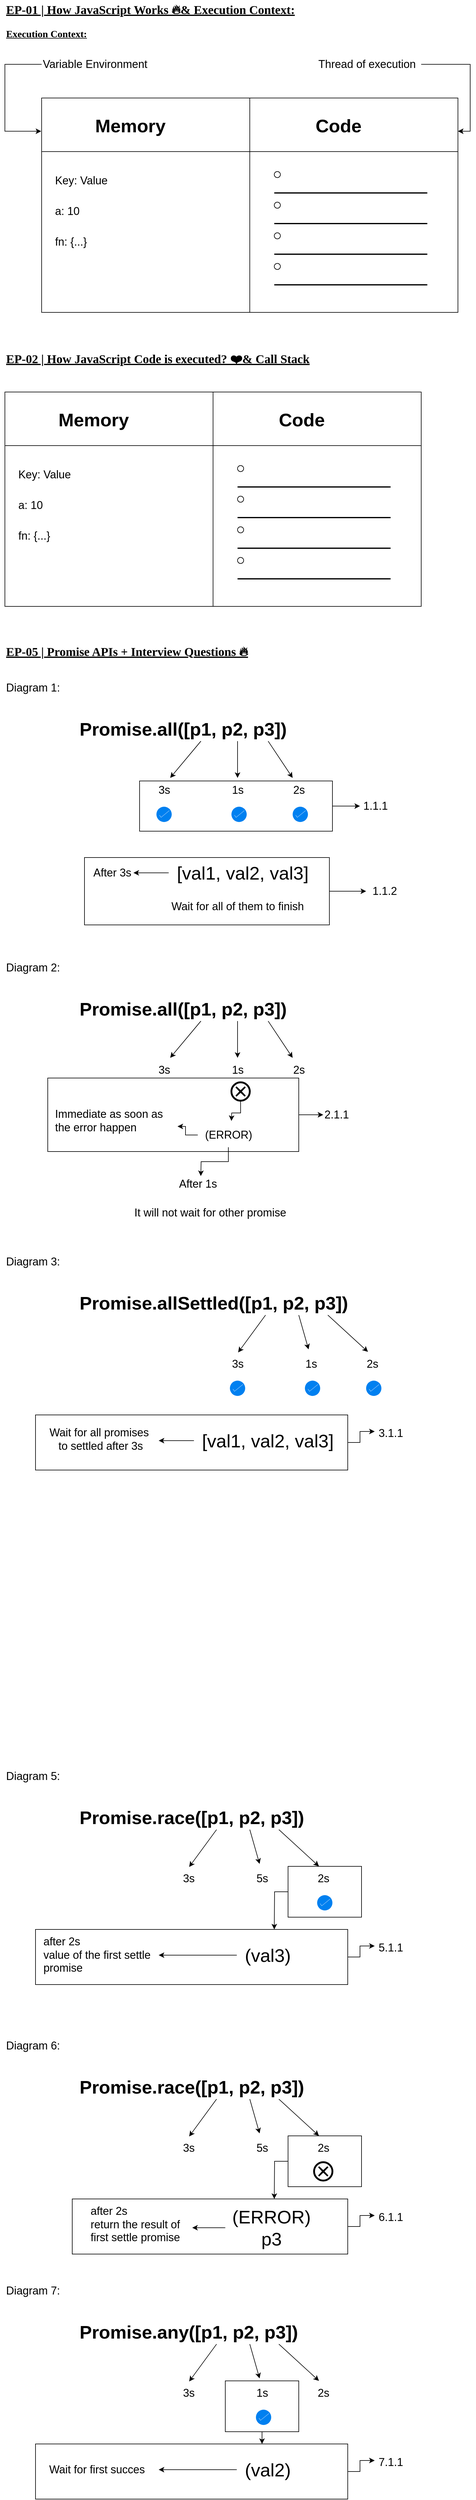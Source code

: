 <mxfile version="24.7.17">
  <diagram name="Page-1" id="IenoM4D7ilRDQg2AX0kS">
    <mxGraphModel dx="1311" dy="720" grid="1" gridSize="10" guides="1" tooltips="1" connect="1" arrows="1" fold="1" page="1" pageScale="1" pageWidth="850" pageHeight="1100" math="0" shadow="0">
      <root>
        <mxCell id="0" />
        <mxCell id="1" parent="0" />
        <mxCell id="xbgUnlMK1WNvJELJu_Kj-1" value="&lt;div style=&quot;&quot;&gt;&lt;font size=&quot;1&quot; face=&quot;poppins&quot; style=&quot;&quot;&gt;&lt;b style=&quot;&quot;&gt;&lt;u style=&quot;font-size: 20px;&quot;&gt;EP-01 | How JavaScript Works 🔥&amp;amp; Execution Context:&lt;/u&gt;&lt;/b&gt;&lt;/font&gt;&lt;/div&gt;" style="text;html=1;align=left;verticalAlign=middle;whiteSpace=wrap;rounded=0;strokeWidth=1;" parent="1" vertex="1">
          <mxGeometry x="40" y="40" width="550" height="30" as="geometry" />
        </mxCell>
        <mxCell id="xbgUnlMK1WNvJELJu_Kj-2" value="&lt;div style=&quot;font-size: 16px;&quot;&gt;&lt;font face=&quot;poppins&quot; style=&quot;font-size: 16px;&quot;&gt;&lt;b&gt;&lt;u&gt;Execution Context:&lt;/u&gt;&lt;/b&gt;&lt;/font&gt;&lt;/div&gt;" style="text;html=1;align=left;verticalAlign=middle;whiteSpace=wrap;rounded=0;strokeWidth=1;" parent="1" vertex="1">
          <mxGeometry x="40" y="80" width="440" height="30" as="geometry" />
        </mxCell>
        <mxCell id="oHFfaCjihx42DzxQGfnm-2" value="&lt;div style=&quot;&quot;&gt;&lt;font face=&quot;poppins&quot;&gt;&lt;span style=&quot;font-size: 20px;&quot;&gt;&lt;b&gt;&lt;u&gt;EP-02 | How JavaScript Code is executed? ❤️&amp;amp; Call Stack&lt;/u&gt;&lt;/b&gt;&lt;/span&gt;&lt;/font&gt;&lt;br&gt;&lt;/div&gt;" style="text;html=1;align=left;verticalAlign=middle;whiteSpace=wrap;rounded=0;strokeWidth=1;" parent="1" vertex="1">
          <mxGeometry x="40" y="610" width="740" height="30" as="geometry" />
        </mxCell>
        <mxCell id="oHFfaCjihx42DzxQGfnm-29" value="" style="group" parent="1" vertex="1" connectable="0">
          <mxGeometry x="40" y="130" width="760" height="420" as="geometry" />
        </mxCell>
        <mxCell id="xbgUnlMK1WNvJELJu_Kj-4" value="" style="rounded=0;whiteSpace=wrap;html=1;fillColor=none;" parent="oHFfaCjihx42DzxQGfnm-29" vertex="1">
          <mxGeometry x="60" y="70" width="680" height="350" as="geometry" />
        </mxCell>
        <mxCell id="xbgUnlMK1WNvJELJu_Kj-16" value="" style="endArrow=none;html=1;rounded=0;entryX=0.5;entryY=0;entryDx=0;entryDy=0;exitX=0.5;exitY=1;exitDx=0;exitDy=0;" parent="oHFfaCjihx42DzxQGfnm-29" source="xbgUnlMK1WNvJELJu_Kj-4" target="xbgUnlMK1WNvJELJu_Kj-4" edge="1">
          <mxGeometry width="50" height="50" relative="1" as="geometry">
            <mxPoint x="360" y="170" as="sourcePoint" />
            <mxPoint x="410" y="120" as="targetPoint" />
          </mxGeometry>
        </mxCell>
        <mxCell id="xbgUnlMK1WNvJELJu_Kj-17" value="" style="endArrow=none;html=1;rounded=0;entryX=0;entryY=0.25;entryDx=0;entryDy=0;exitX=1;exitY=0.25;exitDx=0;exitDy=0;" parent="oHFfaCjihx42DzxQGfnm-29" source="xbgUnlMK1WNvJELJu_Kj-4" target="xbgUnlMK1WNvJELJu_Kj-4" edge="1">
          <mxGeometry width="50" height="50" relative="1" as="geometry">
            <mxPoint x="450" y="410" as="sourcePoint" />
            <mxPoint x="450" y="60" as="targetPoint" />
          </mxGeometry>
        </mxCell>
        <mxCell id="xbgUnlMK1WNvJELJu_Kj-18" value="&lt;font style=&quot;font-size: 30px;&quot;&gt;&lt;b style=&quot;font-size: 30px;&quot;&gt;Memory&lt;/b&gt;&lt;/font&gt;" style="text;html=1;align=center;verticalAlign=middle;whiteSpace=wrap;rounded=0;fontSize=30;" parent="oHFfaCjihx42DzxQGfnm-29" vertex="1">
          <mxGeometry x="150" y="100" width="110" height="30" as="geometry" />
        </mxCell>
        <mxCell id="xbgUnlMK1WNvJELJu_Kj-19" value="&lt;font style=&quot;font-size: 30px;&quot;&gt;&lt;b style=&quot;font-size: 30px;&quot;&gt;Code&lt;/b&gt;&lt;/font&gt;" style="text;html=1;align=center;verticalAlign=middle;whiteSpace=wrap;rounded=0;fontSize=30;" parent="oHFfaCjihx42DzxQGfnm-29" vertex="1">
          <mxGeometry x="490" y="100" width="110" height="30" as="geometry" />
        </mxCell>
        <mxCell id="xbgUnlMK1WNvJELJu_Kj-21" value="&lt;font style=&quot;font-size: 18px;&quot;&gt;Key: Value&lt;/font&gt;" style="text;html=1;align=left;verticalAlign=middle;whiteSpace=wrap;rounded=0;fontSize=18;" parent="oHFfaCjihx42DzxQGfnm-29" vertex="1">
          <mxGeometry x="80" y="190" width="90" height="30" as="geometry" />
        </mxCell>
        <mxCell id="xbgUnlMK1WNvJELJu_Kj-22" value="&lt;font style=&quot;font-size: 18px;&quot;&gt;a: 10&lt;/font&gt;" style="text;html=1;align=left;verticalAlign=middle;whiteSpace=wrap;rounded=0;fontSize=18;" parent="oHFfaCjihx42DzxQGfnm-29" vertex="1">
          <mxGeometry x="80" y="240" width="90" height="30" as="geometry" />
        </mxCell>
        <mxCell id="xbgUnlMK1WNvJELJu_Kj-23" value="&lt;font style=&quot;font-size: 18px;&quot;&gt;fn: {...}&lt;/font&gt;" style="text;html=1;align=left;verticalAlign=middle;whiteSpace=wrap;rounded=0;fontSize=18;" parent="oHFfaCjihx42DzxQGfnm-29" vertex="1">
          <mxGeometry x="80" y="290" width="90" height="30" as="geometry" />
        </mxCell>
        <mxCell id="xbgUnlMK1WNvJELJu_Kj-94" value="" style="group" parent="oHFfaCjihx42DzxQGfnm-29" vertex="1" connectable="0">
          <mxGeometry x="440" y="190" width="250" height="40" as="geometry" />
        </mxCell>
        <mxCell id="xbgUnlMK1WNvJELJu_Kj-24" value="" style="ellipse;whiteSpace=wrap;html=1;aspect=fixed;fillColor=none;" parent="xbgUnlMK1WNvJELJu_Kj-94" vertex="1">
          <mxGeometry width="10" height="10" as="geometry" />
        </mxCell>
        <mxCell id="xbgUnlMK1WNvJELJu_Kj-93" value="" style="line;strokeWidth=2;html=1;" parent="xbgUnlMK1WNvJELJu_Kj-94" vertex="1">
          <mxGeometry y="30" width="250" height="10" as="geometry" />
        </mxCell>
        <mxCell id="xbgUnlMK1WNvJELJu_Kj-99" value="" style="group" parent="oHFfaCjihx42DzxQGfnm-29" vertex="1" connectable="0">
          <mxGeometry x="440" y="240" width="250" height="40" as="geometry" />
        </mxCell>
        <mxCell id="xbgUnlMK1WNvJELJu_Kj-100" value="" style="ellipse;whiteSpace=wrap;html=1;aspect=fixed;fillColor=none;" parent="xbgUnlMK1WNvJELJu_Kj-99" vertex="1">
          <mxGeometry width="10" height="10" as="geometry" />
        </mxCell>
        <mxCell id="xbgUnlMK1WNvJELJu_Kj-101" value="" style="line;strokeWidth=2;html=1;" parent="xbgUnlMK1WNvJELJu_Kj-99" vertex="1">
          <mxGeometry y="30" width="250" height="10" as="geometry" />
        </mxCell>
        <mxCell id="xbgUnlMK1WNvJELJu_Kj-102" value="" style="group" parent="oHFfaCjihx42DzxQGfnm-29" vertex="1" connectable="0">
          <mxGeometry x="440" y="290" width="250" height="40" as="geometry" />
        </mxCell>
        <mxCell id="xbgUnlMK1WNvJELJu_Kj-103" value="" style="ellipse;whiteSpace=wrap;html=1;aspect=fixed;fillColor=none;" parent="xbgUnlMK1WNvJELJu_Kj-102" vertex="1">
          <mxGeometry width="10" height="10" as="geometry" />
        </mxCell>
        <mxCell id="xbgUnlMK1WNvJELJu_Kj-104" value="" style="line;strokeWidth=2;html=1;" parent="xbgUnlMK1WNvJELJu_Kj-102" vertex="1">
          <mxGeometry y="30" width="250" height="10" as="geometry" />
        </mxCell>
        <mxCell id="xbgUnlMK1WNvJELJu_Kj-111" value="" style="group" parent="oHFfaCjihx42DzxQGfnm-29" vertex="1" connectable="0">
          <mxGeometry x="440" y="340" width="250" height="40" as="geometry" />
        </mxCell>
        <mxCell id="xbgUnlMK1WNvJELJu_Kj-112" value="" style="ellipse;whiteSpace=wrap;html=1;aspect=fixed;fillColor=none;" parent="xbgUnlMK1WNvJELJu_Kj-111" vertex="1">
          <mxGeometry width="10" height="10" as="geometry" />
        </mxCell>
        <mxCell id="xbgUnlMK1WNvJELJu_Kj-113" value="" style="line;strokeWidth=2;html=1;" parent="xbgUnlMK1WNvJELJu_Kj-111" vertex="1">
          <mxGeometry y="30" width="250" height="10" as="geometry" />
        </mxCell>
        <mxCell id="xbgUnlMK1WNvJELJu_Kj-114" value="Variable Environment" style="text;html=1;align=left;verticalAlign=middle;whiteSpace=wrap;rounded=0;fontSize=18;" parent="oHFfaCjihx42DzxQGfnm-29" vertex="1">
          <mxGeometry x="60" width="180" height="30" as="geometry" />
        </mxCell>
        <mxCell id="xbgUnlMK1WNvJELJu_Kj-126" value=" " style="edgeStyle=orthogonalEdgeStyle;rounded=0;orthogonalLoop=1;jettySize=auto;html=1;entryX=-0.001;entryY=0.155;entryDx=0;entryDy=0;entryPerimeter=0;exitX=0;exitY=0.5;exitDx=0;exitDy=0;" parent="oHFfaCjihx42DzxQGfnm-29" source="xbgUnlMK1WNvJELJu_Kj-114" target="xbgUnlMK1WNvJELJu_Kj-4" edge="1">
          <mxGeometry relative="1" as="geometry">
            <Array as="points">
              <mxPoint y="15" />
              <mxPoint y="124" />
            </Array>
          </mxGeometry>
        </mxCell>
        <mxCell id="xbgUnlMK1WNvJELJu_Kj-127" value="Thread of execution" style="text;html=1;align=left;verticalAlign=middle;whiteSpace=wrap;rounded=0;fontSize=18;" parent="oHFfaCjihx42DzxQGfnm-29" vertex="1">
          <mxGeometry x="510" width="170" height="30" as="geometry" />
        </mxCell>
        <mxCell id="xbgUnlMK1WNvJELJu_Kj-131" style="edgeStyle=orthogonalEdgeStyle;rounded=0;orthogonalLoop=1;jettySize=auto;html=1;entryX=1;entryY=0.155;entryDx=0;entryDy=0;entryPerimeter=0;" parent="oHFfaCjihx42DzxQGfnm-29" source="xbgUnlMK1WNvJELJu_Kj-127" target="xbgUnlMK1WNvJELJu_Kj-4" edge="1">
          <mxGeometry relative="1" as="geometry">
            <Array as="points">
              <mxPoint x="760" y="15" />
              <mxPoint x="760" y="124" />
            </Array>
          </mxGeometry>
        </mxCell>
        <mxCell id="BOO1bQwASn4AwliXYISy-4" value="" style="group" parent="1" vertex="1" connectable="0">
          <mxGeometry x="40" y="680" width="730" height="350" as="geometry" />
        </mxCell>
        <mxCell id="oHFfaCjihx42DzxQGfnm-33" value="" style="rounded=0;whiteSpace=wrap;html=1;fillColor=none;" parent="BOO1bQwASn4AwliXYISy-4" vertex="1">
          <mxGeometry width="680" height="350" as="geometry" />
        </mxCell>
        <mxCell id="oHFfaCjihx42DzxQGfnm-34" value="" style="endArrow=none;html=1;rounded=0;entryX=0.5;entryY=0;entryDx=0;entryDy=0;exitX=0.5;exitY=1;exitDx=0;exitDy=0;" parent="BOO1bQwASn4AwliXYISy-4" source="oHFfaCjihx42DzxQGfnm-33" target="oHFfaCjihx42DzxQGfnm-33" edge="1">
          <mxGeometry width="50" height="50" relative="1" as="geometry">
            <mxPoint x="300" y="100" as="sourcePoint" />
            <mxPoint x="350" y="50" as="targetPoint" />
          </mxGeometry>
        </mxCell>
        <mxCell id="oHFfaCjihx42DzxQGfnm-35" value="" style="endArrow=none;html=1;rounded=0;entryX=0;entryY=0.25;entryDx=0;entryDy=0;exitX=1;exitY=0.25;exitDx=0;exitDy=0;" parent="BOO1bQwASn4AwliXYISy-4" source="oHFfaCjihx42DzxQGfnm-33" target="oHFfaCjihx42DzxQGfnm-33" edge="1">
          <mxGeometry width="50" height="50" relative="1" as="geometry">
            <mxPoint x="390" y="340" as="sourcePoint" />
            <mxPoint x="390" y="-10" as="targetPoint" />
          </mxGeometry>
        </mxCell>
        <mxCell id="oHFfaCjihx42DzxQGfnm-36" value="&lt;font style=&quot;font-size: 30px;&quot;&gt;&lt;b style=&quot;font-size: 30px;&quot;&gt;Memory&lt;/b&gt;&lt;/font&gt;" style="text;html=1;align=center;verticalAlign=middle;whiteSpace=wrap;rounded=0;fontSize=30;" parent="BOO1bQwASn4AwliXYISy-4" vertex="1">
          <mxGeometry x="90" y="30" width="110" height="30" as="geometry" />
        </mxCell>
        <mxCell id="oHFfaCjihx42DzxQGfnm-37" value="&lt;font style=&quot;font-size: 30px;&quot;&gt;&lt;b style=&quot;font-size: 30px;&quot;&gt;Code&lt;/b&gt;&lt;/font&gt;" style="text;html=1;align=center;verticalAlign=middle;whiteSpace=wrap;rounded=0;fontSize=30;" parent="BOO1bQwASn4AwliXYISy-4" vertex="1">
          <mxGeometry x="430" y="30" width="110" height="30" as="geometry" />
        </mxCell>
        <mxCell id="oHFfaCjihx42DzxQGfnm-38" value="&lt;font style=&quot;font-size: 18px;&quot;&gt;Key: Value&lt;/font&gt;" style="text;html=1;align=left;verticalAlign=middle;whiteSpace=wrap;rounded=0;fontSize=18;" parent="BOO1bQwASn4AwliXYISy-4" vertex="1">
          <mxGeometry x="20" y="120" width="90" height="30" as="geometry" />
        </mxCell>
        <mxCell id="oHFfaCjihx42DzxQGfnm-39" value="&lt;font style=&quot;font-size: 18px;&quot;&gt;a: 10&lt;/font&gt;" style="text;html=1;align=left;verticalAlign=middle;whiteSpace=wrap;rounded=0;fontSize=18;" parent="BOO1bQwASn4AwliXYISy-4" vertex="1">
          <mxGeometry x="20" y="170" width="90" height="30" as="geometry" />
        </mxCell>
        <mxCell id="oHFfaCjihx42DzxQGfnm-40" value="&lt;font style=&quot;font-size: 18px;&quot;&gt;fn: {...}&lt;/font&gt;" style="text;html=1;align=left;verticalAlign=middle;whiteSpace=wrap;rounded=0;fontSize=18;" parent="BOO1bQwASn4AwliXYISy-4" vertex="1">
          <mxGeometry x="20" y="220" width="90" height="30" as="geometry" />
        </mxCell>
        <mxCell id="oHFfaCjihx42DzxQGfnm-41" value="" style="group" parent="BOO1bQwASn4AwliXYISy-4" vertex="1" connectable="0">
          <mxGeometry x="380" y="120" width="250" height="40" as="geometry" />
        </mxCell>
        <mxCell id="oHFfaCjihx42DzxQGfnm-42" value="" style="ellipse;whiteSpace=wrap;html=1;aspect=fixed;fillColor=none;" parent="oHFfaCjihx42DzxQGfnm-41" vertex="1">
          <mxGeometry width="10" height="10" as="geometry" />
        </mxCell>
        <mxCell id="oHFfaCjihx42DzxQGfnm-43" value="" style="line;strokeWidth=2;html=1;" parent="oHFfaCjihx42DzxQGfnm-41" vertex="1">
          <mxGeometry y="30" width="250" height="10" as="geometry" />
        </mxCell>
        <mxCell id="oHFfaCjihx42DzxQGfnm-44" value="" style="group" parent="BOO1bQwASn4AwliXYISy-4" vertex="1" connectable="0">
          <mxGeometry x="380" y="170" width="250" height="40" as="geometry" />
        </mxCell>
        <mxCell id="oHFfaCjihx42DzxQGfnm-45" value="" style="ellipse;whiteSpace=wrap;html=1;aspect=fixed;fillColor=none;" parent="oHFfaCjihx42DzxQGfnm-44" vertex="1">
          <mxGeometry width="10" height="10" as="geometry" />
        </mxCell>
        <mxCell id="oHFfaCjihx42DzxQGfnm-46" value="" style="line;strokeWidth=2;html=1;" parent="oHFfaCjihx42DzxQGfnm-44" vertex="1">
          <mxGeometry y="30" width="250" height="10" as="geometry" />
        </mxCell>
        <mxCell id="oHFfaCjihx42DzxQGfnm-47" value="" style="group" parent="BOO1bQwASn4AwliXYISy-4" vertex="1" connectable="0">
          <mxGeometry x="380" y="220" width="250" height="40" as="geometry" />
        </mxCell>
        <mxCell id="oHFfaCjihx42DzxQGfnm-48" value="" style="ellipse;whiteSpace=wrap;html=1;aspect=fixed;fillColor=none;" parent="oHFfaCjihx42DzxQGfnm-47" vertex="1">
          <mxGeometry width="10" height="10" as="geometry" />
        </mxCell>
        <mxCell id="oHFfaCjihx42DzxQGfnm-49" value="" style="line;strokeWidth=2;html=1;" parent="oHFfaCjihx42DzxQGfnm-47" vertex="1">
          <mxGeometry y="30" width="250" height="10" as="geometry" />
        </mxCell>
        <mxCell id="oHFfaCjihx42DzxQGfnm-50" value="" style="group" parent="BOO1bQwASn4AwliXYISy-4" vertex="1" connectable="0">
          <mxGeometry x="380" y="270" width="250" height="40" as="geometry" />
        </mxCell>
        <mxCell id="oHFfaCjihx42DzxQGfnm-51" value="" style="ellipse;whiteSpace=wrap;html=1;aspect=fixed;fillColor=none;" parent="oHFfaCjihx42DzxQGfnm-50" vertex="1">
          <mxGeometry width="10" height="10" as="geometry" />
        </mxCell>
        <mxCell id="oHFfaCjihx42DzxQGfnm-52" value="" style="line;strokeWidth=2;html=1;" parent="oHFfaCjihx42DzxQGfnm-50" vertex="1">
          <mxGeometry y="30" width="250" height="10" as="geometry" />
        </mxCell>
        <mxCell id="5knfukVePvU2dX9y0HkE-3" value="&lt;span style=&quot;color: rgba(0, 0, 0, 0); font-family: monospace; font-size: 0px; text-align: start;&quot;&gt;%3CmxGraphModel%3E%3Croot%3E%3CmxCell%20id%3D%220%22%2F%3E%3CmxCell%20id%3D%221%22%20parent%3D%220%22%2F%3E%3CmxCell%20id%3D%222%22%20value%3D%22%26lt%3Bdiv%20style%3D%26quot%3B%26quot%3B%26gt%3B%26lt%3Bfont%20face%3D%26quot%3Bpoppins%26quot%3B%26gt%3B%26lt%3Bspan%20style%3D%26quot%3Bfont-size%3A%2020px%3B%26quot%3B%26gt%3B%26lt%3Bb%26gt%3B%26lt%3Bu%26gt%3BEP-02%20%7C%20How%20JavaScript%20Code%20is%20executed%3F%20%E2%9D%A4%EF%B8%8F%26amp%3Bamp%3B%20Call%20Stack%26lt%3B%2Fu%26gt%3B%26lt%3B%2Fb%26gt%3B%26lt%3B%2Fspan%26gt%3B%26lt%3B%2Ffont%26gt%3B%26lt%3Bbr%26gt%3B%26lt%3B%2Fdiv%26gt%3B%22%20style%3D%22text%3Bhtml%3D1%3Balign%3Dleft%3BverticalAlign%3Dmiddle%3BwhiteSpace%3Dwrap%3Brounded%3D0%3BstrokeWidth%3D1%3B%22%20vertex%3D%221%22%20parent%3D%221%22%3E%3CmxGeometry%20x%3D%2240%22%20y%3D%22610%22%20width%3D%22740%22%20height%3D%2230%22%20as%3D%22geometry%22%2F%3E%3C%2FmxCell%3E%3C%2Froot%3E%3C%2FmxGraphModel%3E&lt;/span&gt;" style="text;html=1;align=center;verticalAlign=middle;resizable=0;points=[];autosize=1;strokeColor=none;fillColor=none;" parent="1" vertex="1">
          <mxGeometry x="70" y="1058" width="20" height="30" as="geometry" />
        </mxCell>
        <mxCell id="5knfukVePvU2dX9y0HkE-4" value="&lt;div style=&quot;&quot;&gt;&lt;font face=&quot;poppins&quot;&gt;&lt;span style=&quot;font-size: 20px;&quot;&gt;&lt;b&gt;&lt;u&gt;EP-05 | Promise APIs + Interview Questions 🔥&lt;/u&gt;&lt;/b&gt;&lt;/span&gt;&lt;/font&gt;&lt;br&gt;&lt;/div&gt;" style="text;html=1;align=left;verticalAlign=middle;whiteSpace=wrap;rounded=0;strokeWidth=1;" parent="1" vertex="1">
          <mxGeometry x="40" y="1088" width="740" height="30" as="geometry" />
        </mxCell>
        <mxCell id="5knfukVePvU2dX9y0HkE-45" value="" style="group" parent="1" vertex="1" connectable="0">
          <mxGeometry x="40" y="1143" width="670" height="407" as="geometry" />
        </mxCell>
        <mxCell id="5knfukVePvU2dX9y0HkE-29" value="&lt;span style=&quot;font-weight: normal; font-size: 18px;&quot;&gt;&lt;font style=&quot;font-size: 18px;&quot;&gt;Diagram 1:&lt;/font&gt;&lt;/span&gt;" style="text;html=1;align=left;verticalAlign=middle;resizable=0;points=[];autosize=1;strokeColor=none;fillColor=none;fontStyle=1;fontSize=18;" parent="5knfukVePvU2dX9y0HkE-45" vertex="1">
          <mxGeometry width="110" height="40" as="geometry" />
        </mxCell>
        <mxCell id="5knfukVePvU2dX9y0HkE-44" value="" style="group" parent="5knfukVePvU2dX9y0HkE-45" vertex="1" connectable="0">
          <mxGeometry x="120" y="47" width="550" height="360" as="geometry" />
        </mxCell>
        <mxCell id="5knfukVePvU2dX9y0HkE-28" value="" style="group" parent="5knfukVePvU2dX9y0HkE-44" vertex="1" connectable="0">
          <mxGeometry width="515" height="200" as="geometry" />
        </mxCell>
        <mxCell id="5knfukVePvU2dX9y0HkE-5" value="&lt;h2&gt;&lt;b&gt;&lt;font style=&quot;font-size: 30px;&quot;&gt;Promise.all([p1, p2, p3])&lt;/font&gt;&lt;/b&gt;&lt;/h2&gt;" style="text;html=1;align=left;verticalAlign=middle;resizable=0;points=[];autosize=1;strokeColor=none;fillColor=none;" parent="5knfukVePvU2dX9y0HkE-28" vertex="1">
          <mxGeometry width="360" height="80" as="geometry" />
        </mxCell>
        <mxCell id="5knfukVePvU2dX9y0HkE-32" value="" style="group" parent="5knfukVePvU2dX9y0HkE-28" vertex="1" connectable="0">
          <mxGeometry x="100" y="120" width="415" height="87" as="geometry" />
        </mxCell>
        <mxCell id="5knfukVePvU2dX9y0HkE-21" value="" style="rounded=0;whiteSpace=wrap;html=1;fillColor=none;" parent="5knfukVePvU2dX9y0HkE-32" vertex="1">
          <mxGeometry y="5" width="315" height="82" as="geometry" />
        </mxCell>
        <mxCell id="5knfukVePvU2dX9y0HkE-31" value="" style="group" parent="5knfukVePvU2dX9y0HkE-32" vertex="1" connectable="0">
          <mxGeometry x="20" width="395" height="72" as="geometry" />
        </mxCell>
        <mxCell id="5knfukVePvU2dX9y0HkE-25" style="edgeStyle=orthogonalEdgeStyle;rounded=0;orthogonalLoop=1;jettySize=auto;html=1;" parent="5knfukVePvU2dX9y0HkE-31" source="5knfukVePvU2dX9y0HkE-21" edge="1">
          <mxGeometry relative="1" as="geometry">
            <mxPoint x="340" y="46" as="targetPoint" />
          </mxGeometry>
        </mxCell>
        <mxCell id="5knfukVePvU2dX9y0HkE-14" value="&lt;font style=&quot;font-size: 18px;&quot;&gt;3s&lt;/font&gt;" style="text;html=1;align=center;verticalAlign=middle;resizable=0;points=[];autosize=1;strokeColor=none;fillColor=none;" parent="5knfukVePvU2dX9y0HkE-31" vertex="1">
          <mxGeometry width="40" height="40" as="geometry" />
        </mxCell>
        <mxCell id="5knfukVePvU2dX9y0HkE-15" value="&lt;font style=&quot;font-size: 18px;&quot;&gt;1s&lt;/font&gt;" style="text;html=1;align=center;verticalAlign=middle;resizable=0;points=[];autosize=1;strokeColor=none;fillColor=none;" parent="5knfukVePvU2dX9y0HkE-31" vertex="1">
          <mxGeometry x="120" width="40" height="40" as="geometry" />
        </mxCell>
        <mxCell id="5knfukVePvU2dX9y0HkE-16" value="&lt;font style=&quot;font-size: 18px;&quot;&gt;2s&lt;/font&gt;" style="text;html=1;align=center;verticalAlign=middle;resizable=0;points=[];autosize=1;strokeColor=none;fillColor=none;" parent="5knfukVePvU2dX9y0HkE-31" vertex="1">
          <mxGeometry x="220" width="40" height="40" as="geometry" />
        </mxCell>
        <mxCell id="5knfukVePvU2dX9y0HkE-17" value="" style="html=1;verticalLabelPosition=bottom;labelBackgroundColor=#ffffff;verticalAlign=top;shadow=0;dashed=0;strokeWidth=2;shape=mxgraph.ios7.misc.select;fillColor=#0080f0;strokeColor=#ffffff;sketch=0;aspect=fixed;" parent="5knfukVePvU2dX9y0HkE-31" vertex="1">
          <mxGeometry x="7.5" y="47" width="25" height="25" as="geometry" />
        </mxCell>
        <mxCell id="5knfukVePvU2dX9y0HkE-18" value="" style="html=1;verticalLabelPosition=bottom;labelBackgroundColor=#ffffff;verticalAlign=top;shadow=0;dashed=0;strokeWidth=2;shape=mxgraph.ios7.misc.select;fillColor=#0080f0;strokeColor=#ffffff;sketch=0;aspect=fixed;" parent="5knfukVePvU2dX9y0HkE-31" vertex="1">
          <mxGeometry x="130" y="47" width="25" height="25" as="geometry" />
        </mxCell>
        <mxCell id="5knfukVePvU2dX9y0HkE-19" value="" style="html=1;verticalLabelPosition=bottom;labelBackgroundColor=#ffffff;verticalAlign=top;shadow=0;dashed=0;strokeWidth=2;shape=mxgraph.ios7.misc.select;fillColor=#0080f0;strokeColor=#ffffff;sketch=0;aspect=fixed;" parent="5knfukVePvU2dX9y0HkE-31" vertex="1">
          <mxGeometry x="230" y="47" width="25" height="25" as="geometry" />
        </mxCell>
        <mxCell id="5knfukVePvU2dX9y0HkE-26" value="&lt;font style=&quot;font-size: 18px;&quot;&gt;1.1.1&lt;/font&gt;" style="text;html=1;align=center;verticalAlign=middle;resizable=0;points=[];autosize=1;strokeColor=none;fillColor=none;" parent="5knfukVePvU2dX9y0HkE-31" vertex="1">
          <mxGeometry x="335" y="26" width="60" height="40" as="geometry" />
        </mxCell>
        <mxCell id="5knfukVePvU2dX9y0HkE-33" value="" style="group" parent="5knfukVePvU2dX9y0HkE-28" vertex="1" connectable="0">
          <mxGeometry x="150" y="60" width="200" height="60" as="geometry" />
        </mxCell>
        <mxCell id="5knfukVePvU2dX9y0HkE-10" value="" style="endArrow=classic;html=1;rounded=0;exitX=0.556;exitY=0.75;exitDx=0;exitDy=0;exitPerimeter=0;" parent="5knfukVePvU2dX9y0HkE-33" source="5knfukVePvU2dX9y0HkE-5" edge="1">
          <mxGeometry width="50" height="50" relative="1" as="geometry">
            <mxPoint x="10" y="100" as="sourcePoint" />
            <mxPoint y="60" as="targetPoint" />
          </mxGeometry>
        </mxCell>
        <mxCell id="5knfukVePvU2dX9y0HkE-11" value="" style="endArrow=classic;html=1;rounded=0;exitX=0.556;exitY=0.75;exitDx=0;exitDy=0;exitPerimeter=0;" parent="5knfukVePvU2dX9y0HkE-33" edge="1">
          <mxGeometry width="50" height="50" relative="1" as="geometry">
            <mxPoint x="110" as="sourcePoint" />
            <mxPoint x="110" y="60" as="targetPoint" />
          </mxGeometry>
        </mxCell>
        <mxCell id="5knfukVePvU2dX9y0HkE-12" value="" style="endArrow=classic;html=1;rounded=0;exitX=0.556;exitY=0.75;exitDx=0;exitDy=0;exitPerimeter=0;" parent="5knfukVePvU2dX9y0HkE-33" edge="1">
          <mxGeometry width="50" height="50" relative="1" as="geometry">
            <mxPoint x="160" as="sourcePoint" />
            <mxPoint x="200" y="60" as="targetPoint" />
          </mxGeometry>
        </mxCell>
        <mxCell id="5knfukVePvU2dX9y0HkE-41" value="" style="group" parent="5knfukVePvU2dX9y0HkE-44" vertex="1" connectable="0">
          <mxGeometry x="10" y="250" width="540" height="110" as="geometry" />
        </mxCell>
        <mxCell id="5knfukVePvU2dX9y0HkE-39" style="edgeStyle=orthogonalEdgeStyle;rounded=0;orthogonalLoop=1;jettySize=auto;html=1;" parent="5knfukVePvU2dX9y0HkE-41" source="5knfukVePvU2dX9y0HkE-38" edge="1">
          <mxGeometry relative="1" as="geometry">
            <mxPoint x="460" y="55" as="targetPoint" />
          </mxGeometry>
        </mxCell>
        <mxCell id="5knfukVePvU2dX9y0HkE-38" value="" style="rounded=0;whiteSpace=wrap;html=1;fillColor=none;" parent="5knfukVePvU2dX9y0HkE-41" vertex="1">
          <mxGeometry width="400" height="110" as="geometry" />
        </mxCell>
        <mxCell id="5knfukVePvU2dX9y0HkE-36" style="edgeStyle=orthogonalEdgeStyle;rounded=0;orthogonalLoop=1;jettySize=auto;html=1;" parent="5knfukVePvU2dX9y0HkE-41" source="5knfukVePvU2dX9y0HkE-34" edge="1">
          <mxGeometry relative="1" as="geometry">
            <mxPoint x="80" y="25" as="targetPoint" />
          </mxGeometry>
        </mxCell>
        <mxCell id="5knfukVePvU2dX9y0HkE-34" value="&lt;font style=&quot;font-size: 30px;&quot;&gt;[val1, val2, val3]&lt;/font&gt;" style="text;html=1;align=center;verticalAlign=middle;resizable=0;points=[];autosize=1;strokeColor=none;fillColor=none;" parent="5knfukVePvU2dX9y0HkE-41" vertex="1">
          <mxGeometry x="137.5" width="240" height="50" as="geometry" />
        </mxCell>
        <mxCell id="5knfukVePvU2dX9y0HkE-35" value="&lt;font style=&quot;font-size: 18px;&quot;&gt;After 3s&lt;/font&gt;" style="text;html=1;align=center;verticalAlign=middle;resizable=0;points=[];autosize=1;strokeColor=none;fillColor=none;" parent="5knfukVePvU2dX9y0HkE-41" vertex="1">
          <mxGeometry y="5" width="90" height="40" as="geometry" />
        </mxCell>
        <mxCell id="5knfukVePvU2dX9y0HkE-37" value="&lt;font style=&quot;font-size: 18px;&quot;&gt;Wait for all of them to finish&lt;/font&gt;" style="text;html=1;align=left;verticalAlign=middle;resizable=0;points=[];autosize=1;strokeColor=none;fillColor=none;" parent="5knfukVePvU2dX9y0HkE-41" vertex="1">
          <mxGeometry x="140" y="60" width="240" height="40" as="geometry" />
        </mxCell>
        <mxCell id="5knfukVePvU2dX9y0HkE-40" value="&lt;font style=&quot;font-size: 18px;&quot;&gt;1.1.2&lt;/font&gt;" style="text;html=1;align=center;verticalAlign=middle;resizable=0;points=[];autosize=1;strokeColor=none;fillColor=none;" parent="5knfukVePvU2dX9y0HkE-41" vertex="1">
          <mxGeometry x="460" y="35" width="60" height="40" as="geometry" />
        </mxCell>
        <mxCell id="bLi64sWAF9dYAX9-Trwq-40" value="" style="group" vertex="1" connectable="0" parent="1">
          <mxGeometry x="40" y="2080" width="755" height="360" as="geometry" />
        </mxCell>
        <mxCell id="5knfukVePvU2dX9y0HkE-101" value="&lt;span style=&quot;font-weight: normal; font-size: 18px;&quot;&gt;&lt;font style=&quot;font-size: 18px;&quot;&gt;Diagram 3:&lt;/font&gt;&lt;/span&gt;" style="text;html=1;align=left;verticalAlign=middle;resizable=0;points=[];autosize=1;strokeColor=none;fillColor=none;fontStyle=1;fontSize=18;" parent="bLi64sWAF9dYAX9-Trwq-40" vertex="1">
          <mxGeometry width="110" height="40" as="geometry" />
        </mxCell>
        <mxCell id="5knfukVePvU2dX9y0HkE-104" value="&lt;h2&gt;&lt;b&gt;&lt;font style=&quot;font-size: 30px;&quot;&gt;Promise.allSettled([p1, p2, p3])&lt;/font&gt;&lt;/b&gt;&lt;/h2&gt;" style="text;html=1;align=left;verticalAlign=middle;resizable=0;points=[];autosize=1;strokeColor=none;fillColor=none;" parent="bLi64sWAF9dYAX9-Trwq-40" vertex="1">
          <mxGeometry x="120" y="47" width="460" height="80" as="geometry" />
        </mxCell>
        <mxCell id="5knfukVePvU2dX9y0HkE-117" value="" style="endArrow=classic;html=1;rounded=0;exitX=0.556;exitY=0.75;exitDx=0;exitDy=0;exitPerimeter=0;entryX=0.525;entryY=0.025;entryDx=0;entryDy=0;entryPerimeter=0;" parent="bLi64sWAF9dYAX9-Trwq-40" target="5knfukVePvU2dX9y0HkE-109" edge="1">
          <mxGeometry width="50" height="50" relative="1" as="geometry">
            <mxPoint x="425.76" y="107" as="sourcePoint" />
            <mxPoint x="320" y="167" as="targetPoint" />
          </mxGeometry>
        </mxCell>
        <mxCell id="5knfukVePvU2dX9y0HkE-118" value="" style="endArrow=classic;html=1;rounded=0;exitX=0.556;exitY=0.75;exitDx=0;exitDy=0;exitPerimeter=0;entryX=0.4;entryY=-0.1;entryDx=0;entryDy=0;entryPerimeter=0;" parent="bLi64sWAF9dYAX9-Trwq-40" target="5knfukVePvU2dX9y0HkE-110" edge="1">
          <mxGeometry width="50" height="50" relative="1" as="geometry">
            <mxPoint x="480" y="107" as="sourcePoint" />
            <mxPoint x="480" y="167" as="targetPoint" />
          </mxGeometry>
        </mxCell>
        <mxCell id="5knfukVePvU2dX9y0HkE-119" value="" style="endArrow=classic;html=1;rounded=0;exitX=0.556;exitY=0.75;exitDx=0;exitDy=0;exitPerimeter=0;entryX=0.325;entryY=0;entryDx=0;entryDy=0;entryPerimeter=0;" parent="bLi64sWAF9dYAX9-Trwq-40" target="5knfukVePvU2dX9y0HkE-111" edge="1">
          <mxGeometry width="50" height="50" relative="1" as="geometry">
            <mxPoint x="527.5" y="107" as="sourcePoint" />
            <mxPoint x="567.5" y="167" as="targetPoint" />
          </mxGeometry>
        </mxCell>
        <mxCell id="5knfukVePvU2dX9y0HkE-121" style="edgeStyle=orthogonalEdgeStyle;rounded=0;orthogonalLoop=1;jettySize=auto;html=1;entryX=0.067;entryY=0.425;entryDx=0;entryDy=0;entryPerimeter=0;" parent="bLi64sWAF9dYAX9-Trwq-40" source="5knfukVePvU2dX9y0HkE-122" target="5knfukVePvU2dX9y0HkE-127" edge="1">
          <mxGeometry relative="1" as="geometry">
            <mxPoint x="620" y="325" as="targetPoint" />
          </mxGeometry>
        </mxCell>
        <mxCell id="5knfukVePvU2dX9y0HkE-122" value="" style="rounded=0;whiteSpace=wrap;html=1;fillColor=none;" parent="bLi64sWAF9dYAX9-Trwq-40" vertex="1">
          <mxGeometry x="50" y="270" width="510" height="90" as="geometry" />
        </mxCell>
        <mxCell id="5knfukVePvU2dX9y0HkE-123" style="edgeStyle=orthogonalEdgeStyle;rounded=0;orthogonalLoop=1;jettySize=auto;html=1;" parent="bLi64sWAF9dYAX9-Trwq-40" source="5knfukVePvU2dX9y0HkE-124" edge="1">
          <mxGeometry relative="1" as="geometry">
            <mxPoint x="251.25" y="312" as="targetPoint" />
          </mxGeometry>
        </mxCell>
        <mxCell id="5knfukVePvU2dX9y0HkE-124" value="&lt;font style=&quot;font-size: 30px;&quot;&gt;[val1, val2, val3]&lt;/font&gt;" style="text;html=1;align=center;verticalAlign=middle;resizable=0;points=[];autosize=1;strokeColor=none;fillColor=none;" parent="bLi64sWAF9dYAX9-Trwq-40" vertex="1">
          <mxGeometry x="308.75" y="287" width="240" height="50" as="geometry" />
        </mxCell>
        <mxCell id="5knfukVePvU2dX9y0HkE-125" value="&lt;font style=&quot;font-size: 18px;&quot;&gt;Wait for all promises&amp;nbsp;&lt;/font&gt;&lt;div&gt;&lt;font style=&quot;font-size: 18px;&quot;&gt;to settled after 3s&lt;/font&gt;&lt;/div&gt;" style="text;html=1;align=center;verticalAlign=middle;resizable=0;points=[];autosize=1;strokeColor=none;fillColor=none;" parent="bLi64sWAF9dYAX9-Trwq-40" vertex="1">
          <mxGeometry x="61.25" y="280" width="190" height="60" as="geometry" />
        </mxCell>
        <mxCell id="5knfukVePvU2dX9y0HkE-127" value="&lt;font style=&quot;font-size: 18px;&quot;&gt;3.1.1&lt;/font&gt;" style="text;html=1;align=center;verticalAlign=middle;resizable=0;points=[];autosize=1;strokeColor=none;fillColor=none;" parent="bLi64sWAF9dYAX9-Trwq-40" vertex="1">
          <mxGeometry x="600" y="280" width="60" height="40" as="geometry" />
        </mxCell>
        <mxCell id="5knfukVePvU2dX9y0HkE-107" value="" style="group" parent="bLi64sWAF9dYAX9-Trwq-40" vertex="1" connectable="0">
          <mxGeometry x="360" y="167" width="395" height="72" as="geometry" />
        </mxCell>
        <mxCell id="5knfukVePvU2dX9y0HkE-109" value="&lt;font style=&quot;font-size: 18px;&quot;&gt;3s&lt;/font&gt;" style="text;html=1;align=center;verticalAlign=middle;resizable=0;points=[];autosize=1;strokeColor=none;fillColor=none;" parent="5knfukVePvU2dX9y0HkE-107" vertex="1">
          <mxGeometry width="40" height="40" as="geometry" />
        </mxCell>
        <mxCell id="5knfukVePvU2dX9y0HkE-110" value="&lt;font style=&quot;font-size: 18px;&quot;&gt;1s&lt;/font&gt;" style="text;html=1;align=center;verticalAlign=middle;resizable=0;points=[];autosize=1;strokeColor=none;fillColor=none;" parent="5knfukVePvU2dX9y0HkE-107" vertex="1">
          <mxGeometry x="120" width="40" height="40" as="geometry" />
        </mxCell>
        <mxCell id="5knfukVePvU2dX9y0HkE-111" value="&lt;font style=&quot;font-size: 18px;&quot;&gt;2s&lt;/font&gt;" style="text;html=1;align=center;verticalAlign=middle;resizable=0;points=[];autosize=1;strokeColor=none;fillColor=none;" parent="5knfukVePvU2dX9y0HkE-107" vertex="1">
          <mxGeometry x="220" width="40" height="40" as="geometry" />
        </mxCell>
        <mxCell id="5knfukVePvU2dX9y0HkE-112" value="" style="html=1;verticalLabelPosition=bottom;labelBackgroundColor=#ffffff;verticalAlign=top;shadow=0;dashed=0;strokeWidth=2;shape=mxgraph.ios7.misc.select;fillColor=#0080f0;strokeColor=#ffffff;sketch=0;aspect=fixed;" parent="5knfukVePvU2dX9y0HkE-107" vertex="1">
          <mxGeometry x="7.5" y="47" width="25" height="25" as="geometry" />
        </mxCell>
        <mxCell id="5knfukVePvU2dX9y0HkE-113" value="" style="html=1;verticalLabelPosition=bottom;labelBackgroundColor=#ffffff;verticalAlign=top;shadow=0;dashed=0;strokeWidth=2;shape=mxgraph.ios7.misc.select;fillColor=#0080f0;strokeColor=#ffffff;sketch=0;aspect=fixed;" parent="5knfukVePvU2dX9y0HkE-107" vertex="1">
          <mxGeometry x="130" y="47" width="25" height="25" as="geometry" />
        </mxCell>
        <mxCell id="5knfukVePvU2dX9y0HkE-114" value="" style="html=1;verticalLabelPosition=bottom;labelBackgroundColor=#ffffff;verticalAlign=top;shadow=0;dashed=0;strokeWidth=2;shape=mxgraph.ios7.misc.select;fillColor=#0080f0;strokeColor=#ffffff;sketch=0;aspect=fixed;" parent="5knfukVePvU2dX9y0HkE-107" vertex="1">
          <mxGeometry x="230" y="47" width="25" height="25" as="geometry" />
        </mxCell>
        <mxCell id="bLi64sWAF9dYAX9-Trwq-83" value="" style="group" vertex="1" connectable="0" parent="1">
          <mxGeometry x="40" y="2920" width="660" height="360" as="geometry" />
        </mxCell>
        <mxCell id="bLi64sWAF9dYAX9-Trwq-82" value="" style="rounded=0;whiteSpace=wrap;html=1;fillColor=none;" vertex="1" parent="bLi64sWAF9dYAX9-Trwq-83">
          <mxGeometry x="462.5" y="167" width="120" height="83" as="geometry" />
        </mxCell>
        <mxCell id="bLi64sWAF9dYAX9-Trwq-64" value="&lt;span style=&quot;font-weight: normal; font-size: 18px;&quot;&gt;&lt;font style=&quot;font-size: 18px;&quot;&gt;Diagram 5:&lt;/font&gt;&lt;/span&gt;" style="text;html=1;align=left;verticalAlign=middle;resizable=0;points=[];autosize=1;strokeColor=none;fillColor=none;fontStyle=1;fontSize=18;" vertex="1" parent="bLi64sWAF9dYAX9-Trwq-83">
          <mxGeometry width="110" height="40" as="geometry" />
        </mxCell>
        <mxCell id="bLi64sWAF9dYAX9-Trwq-65" value="&lt;h2&gt;&lt;b&gt;&lt;font style=&quot;font-size: 30px;&quot;&gt;Promise.race([p1, p2, p3])&lt;/font&gt;&lt;/b&gt;&lt;/h2&gt;" style="text;html=1;align=left;verticalAlign=middle;resizable=0;points=[];autosize=1;strokeColor=none;fillColor=none;" vertex="1" parent="bLi64sWAF9dYAX9-Trwq-83">
          <mxGeometry x="120" y="47" width="390" height="80" as="geometry" />
        </mxCell>
        <mxCell id="bLi64sWAF9dYAX9-Trwq-66" style="edgeStyle=orthogonalEdgeStyle;rounded=0;orthogonalLoop=1;jettySize=auto;html=1;entryX=0.067;entryY=0.425;entryDx=0;entryDy=0;entryPerimeter=0;" edge="1" parent="bLi64sWAF9dYAX9-Trwq-83" source="bLi64sWAF9dYAX9-Trwq-67" target="bLi64sWAF9dYAX9-Trwq-71">
          <mxGeometry relative="1" as="geometry">
            <mxPoint x="620" y="325" as="targetPoint" />
          </mxGeometry>
        </mxCell>
        <mxCell id="bLi64sWAF9dYAX9-Trwq-67" value="" style="rounded=0;whiteSpace=wrap;html=1;fillColor=none;" vertex="1" parent="bLi64sWAF9dYAX9-Trwq-83">
          <mxGeometry x="50" y="270" width="510" height="90" as="geometry" />
        </mxCell>
        <mxCell id="bLi64sWAF9dYAX9-Trwq-68" style="edgeStyle=orthogonalEdgeStyle;rounded=0;orthogonalLoop=1;jettySize=auto;html=1;" edge="1" parent="bLi64sWAF9dYAX9-Trwq-83" source="bLi64sWAF9dYAX9-Trwq-69">
          <mxGeometry relative="1" as="geometry">
            <mxPoint x="251.25" y="312" as="targetPoint" />
          </mxGeometry>
        </mxCell>
        <mxCell id="bLi64sWAF9dYAX9-Trwq-69" value="&lt;font style=&quot;font-size: 30px;&quot;&gt;(val3)&lt;/font&gt;" style="text;html=1;align=center;verticalAlign=middle;resizable=0;points=[];autosize=1;strokeColor=none;fillColor=none;" vertex="1" parent="bLi64sWAF9dYAX9-Trwq-83">
          <mxGeometry x="378.75" y="287" width="100" height="50" as="geometry" />
        </mxCell>
        <mxCell id="bLi64sWAF9dYAX9-Trwq-70" value="&lt;div style=&quot;text-align: left;&quot;&gt;&lt;span style=&quot;font-size: 18px; background-color: initial;&quot;&gt;after 2s&lt;/span&gt;&lt;br&gt;&lt;/div&gt;&lt;div style=&quot;text-align: left;&quot;&gt;&lt;span style=&quot;font-size: 18px; background-color: initial;&quot;&gt;value of the first settle&lt;/span&gt;&lt;/div&gt;&lt;div style=&quot;text-align: left;&quot;&gt;&lt;span style=&quot;font-size: 18px; background-color: initial;&quot;&gt;promise&lt;/span&gt;&lt;/div&gt;" style="text;html=1;align=center;verticalAlign=middle;resizable=0;points=[];autosize=1;strokeColor=none;fillColor=none;" vertex="1" parent="bLi64sWAF9dYAX9-Trwq-83">
          <mxGeometry x="50" y="272" width="200" height="80" as="geometry" />
        </mxCell>
        <mxCell id="bLi64sWAF9dYAX9-Trwq-71" value="&lt;font style=&quot;font-size: 18px;&quot;&gt;5.1.1&lt;/font&gt;" style="text;html=1;align=center;verticalAlign=middle;resizable=0;points=[];autosize=1;strokeColor=none;fillColor=none;" vertex="1" parent="bLi64sWAF9dYAX9-Trwq-83">
          <mxGeometry x="600" y="280" width="60" height="40" as="geometry" />
        </mxCell>
        <mxCell id="bLi64sWAF9dYAX9-Trwq-72" value="&lt;font style=&quot;font-size: 18px;&quot;&gt;3s&lt;/font&gt;" style="text;html=1;align=center;verticalAlign=middle;resizable=0;points=[];autosize=1;strokeColor=none;fillColor=none;" vertex="1" parent="bLi64sWAF9dYAX9-Trwq-83">
          <mxGeometry x="280" y="167" width="40" height="40" as="geometry" />
        </mxCell>
        <mxCell id="bLi64sWAF9dYAX9-Trwq-73" value="&lt;font style=&quot;font-size: 18px;&quot;&gt;5s&lt;/font&gt;" style="text;html=1;align=center;verticalAlign=middle;resizable=0;points=[];autosize=1;strokeColor=none;fillColor=none;" vertex="1" parent="bLi64sWAF9dYAX9-Trwq-83">
          <mxGeometry x="400" y="167" width="40" height="40" as="geometry" />
        </mxCell>
        <mxCell id="bLi64sWAF9dYAX9-Trwq-74" value="&lt;font style=&quot;font-size: 18px;&quot;&gt;2s&lt;/font&gt;" style="text;html=1;align=center;verticalAlign=middle;resizable=0;points=[];autosize=1;strokeColor=none;fillColor=none;" vertex="1" parent="bLi64sWAF9dYAX9-Trwq-83">
          <mxGeometry x="500" y="167" width="40" height="40" as="geometry" />
        </mxCell>
        <mxCell id="bLi64sWAF9dYAX9-Trwq-77" value="" style="html=1;verticalLabelPosition=bottom;labelBackgroundColor=#ffffff;verticalAlign=top;shadow=0;dashed=0;strokeWidth=2;shape=mxgraph.ios7.misc.select;fillColor=#0080f0;strokeColor=#ffffff;sketch=0;aspect=fixed;" vertex="1" parent="bLi64sWAF9dYAX9-Trwq-83">
          <mxGeometry x="510" y="214" width="25" height="25" as="geometry" />
        </mxCell>
        <mxCell id="bLi64sWAF9dYAX9-Trwq-78" value="" style="endArrow=classic;html=1;rounded=0;exitX=0.556;exitY=0.75;exitDx=0;exitDy=0;exitPerimeter=0;entryX=0.525;entryY=0.025;entryDx=0;entryDy=0;entryPerimeter=0;" edge="1" parent="bLi64sWAF9dYAX9-Trwq-83" target="bLi64sWAF9dYAX9-Trwq-72">
          <mxGeometry width="50" height="50" relative="1" as="geometry">
            <mxPoint x="345.76" y="107" as="sourcePoint" />
            <mxPoint x="240" y="167" as="targetPoint" />
          </mxGeometry>
        </mxCell>
        <mxCell id="bLi64sWAF9dYAX9-Trwq-79" value="" style="endArrow=classic;html=1;rounded=0;exitX=0.556;exitY=0.75;exitDx=0;exitDy=0;exitPerimeter=0;entryX=0.4;entryY=-0.1;entryDx=0;entryDy=0;entryPerimeter=0;" edge="1" parent="bLi64sWAF9dYAX9-Trwq-83" target="bLi64sWAF9dYAX9-Trwq-73">
          <mxGeometry width="50" height="50" relative="1" as="geometry">
            <mxPoint x="400" y="107" as="sourcePoint" />
            <mxPoint x="400" y="167" as="targetPoint" />
          </mxGeometry>
        </mxCell>
        <mxCell id="bLi64sWAF9dYAX9-Trwq-80" value="" style="endArrow=classic;html=1;rounded=0;exitX=0.556;exitY=0.75;exitDx=0;exitDy=0;exitPerimeter=0;entryX=0.325;entryY=0;entryDx=0;entryDy=0;entryPerimeter=0;" edge="1" parent="bLi64sWAF9dYAX9-Trwq-83" target="bLi64sWAF9dYAX9-Trwq-74">
          <mxGeometry width="50" height="50" relative="1" as="geometry">
            <mxPoint x="447.5" y="107" as="sourcePoint" />
            <mxPoint x="487.5" y="167" as="targetPoint" />
          </mxGeometry>
        </mxCell>
        <mxCell id="bLi64sWAF9dYAX9-Trwq-81" value="" style="edgeStyle=orthogonalEdgeStyle;rounded=0;orthogonalLoop=1;jettySize=auto;html=1;" edge="1" parent="bLi64sWAF9dYAX9-Trwq-83" source="bLi64sWAF9dYAX9-Trwq-82">
          <mxGeometry relative="1" as="geometry">
            <mxPoint x="440" y="270" as="targetPoint" />
          </mxGeometry>
        </mxCell>
        <mxCell id="5knfukVePvU2dX9y0HkE-92" style="edgeStyle=orthogonalEdgeStyle;rounded=0;orthogonalLoop=1;jettySize=auto;html=1;" parent="1" source="5knfukVePvU2dX9y0HkE-91" edge="1">
          <mxGeometry relative="1" as="geometry">
            <mxPoint x="560" y="1860" as="targetPoint" />
          </mxGeometry>
        </mxCell>
        <mxCell id="5knfukVePvU2dX9y0HkE-91" value="" style="rounded=0;whiteSpace=wrap;html=1;fillColor=none;" parent="1" vertex="1">
          <mxGeometry x="110" y="1800" width="410" height="120" as="geometry" />
        </mxCell>
        <mxCell id="5knfukVePvU2dX9y0HkE-87" value="&lt;font style=&quot;font-size: 18px;&quot;&gt;Immediate as soon as&amp;nbsp;&lt;/font&gt;&lt;div&gt;&lt;font style=&quot;font-size: 18px;&quot;&gt;the error happen&lt;/font&gt;&lt;/div&gt;" style="text;html=1;align=left;verticalAlign=middle;resizable=0;points=[];autosize=1;strokeColor=none;fillColor=none;" parent="1" vertex="1">
          <mxGeometry x="120" y="1840" width="200" height="60" as="geometry" />
        </mxCell>
        <mxCell id="5knfukVePvU2dX9y0HkE-48" value="&lt;span style=&quot;font-weight: normal; font-size: 18px;&quot;&gt;&lt;font style=&quot;font-size: 18px;&quot;&gt;Diagram 2:&lt;/font&gt;&lt;/span&gt;" style="text;html=1;align=left;verticalAlign=middle;resizable=0;points=[];autosize=1;strokeColor=none;fillColor=none;fontStyle=1;fontSize=18;" parent="1" vertex="1">
          <mxGeometry x="40" y="1600" width="110" height="40" as="geometry" />
        </mxCell>
        <mxCell id="5knfukVePvU2dX9y0HkE-95" style="edgeStyle=orthogonalEdgeStyle;rounded=0;orthogonalLoop=1;jettySize=auto;html=1;fontFamily=Helvetica;fontSize=12;fontColor=default;autosize=1;resizable=0;" parent="1" source="5knfukVePvU2dX9y0HkE-86" edge="1">
          <mxGeometry relative="1" as="geometry">
            <mxPoint x="360" y="1960" as="targetPoint" />
          </mxGeometry>
        </mxCell>
        <mxCell id="5knfukVePvU2dX9y0HkE-86" value="&lt;font style=&quot;font-size: 18px;&quot;&gt;(ERROR)&lt;/font&gt;" style="text;html=1;align=center;verticalAlign=middle;resizable=0;points=[];autosize=1;strokeColor=none;fillColor=none;" parent="1" vertex="1">
          <mxGeometry x="355" y="1873" width="100" height="40" as="geometry" />
        </mxCell>
        <mxCell id="5knfukVePvU2dX9y0HkE-90" style="edgeStyle=orthogonalEdgeStyle;rounded=0;orthogonalLoop=1;jettySize=auto;html=1;entryX=1.01;entryY=0.65;entryDx=0;entryDy=0;entryPerimeter=0;" parent="1" source="5knfukVePvU2dX9y0HkE-86" target="5knfukVePvU2dX9y0HkE-87" edge="1">
          <mxGeometry relative="1" as="geometry" />
        </mxCell>
        <mxCell id="5knfukVePvU2dX9y0HkE-93" value="&lt;font style=&quot;font-size: 18px;&quot;&gt;2.1.1&lt;/font&gt;" style="text;html=1;align=left;verticalAlign=middle;resizable=0;points=[];autosize=1;strokeColor=none;fillColor=none;" parent="1" vertex="1">
          <mxGeometry x="560" y="1840" width="60" height="40" as="geometry" />
        </mxCell>
        <mxCell id="5knfukVePvU2dX9y0HkE-96" value="&lt;font style=&quot;font-size: 18px;&quot;&gt;After 1s&lt;/font&gt;" style="text;html=1;align=center;verticalAlign=middle;resizable=0;points=[];autosize=1;strokeColor=none;fillColor=none;fontFamily=Helvetica;fontSize=12;fontColor=default;" parent="1" vertex="1">
          <mxGeometry x="310" y="1953" width="90" height="40" as="geometry" />
        </mxCell>
        <mxCell id="5knfukVePvU2dX9y0HkE-97" value="&lt;font style=&quot;font-size: 18px;&quot;&gt;It will not wait for other promise&lt;/font&gt;" style="text;html=1;align=center;verticalAlign=middle;resizable=0;points=[];autosize=1;strokeColor=none;fillColor=none;fontFamily=Helvetica;fontSize=12;fontColor=default;" parent="1" vertex="1">
          <mxGeometry x="240" y="2000" width="270" height="40" as="geometry" />
        </mxCell>
        <mxCell id="5knfukVePvU2dX9y0HkE-51" value="&lt;h2&gt;&lt;b&gt;&lt;font style=&quot;font-size: 30px;&quot;&gt;Promise.all([p1, p2, p3])&lt;/font&gt;&lt;/b&gt;&lt;/h2&gt;" style="text;html=1;align=left;verticalAlign=middle;resizable=0;points=[];autosize=1;strokeColor=none;fillColor=none;" parent="1" vertex="1">
          <mxGeometry x="160" y="1647" width="360" height="80" as="geometry" />
        </mxCell>
        <mxCell id="5knfukVePvU2dX9y0HkE-63" value="" style="group" parent="1" vertex="1" connectable="0">
          <mxGeometry x="310" y="1707" width="200" height="60" as="geometry" />
        </mxCell>
        <mxCell id="5knfukVePvU2dX9y0HkE-64" value="" style="endArrow=classic;html=1;rounded=0;exitX=0.556;exitY=0.75;exitDx=0;exitDy=0;exitPerimeter=0;" parent="5knfukVePvU2dX9y0HkE-63" source="5knfukVePvU2dX9y0HkE-51" edge="1">
          <mxGeometry width="50" height="50" relative="1" as="geometry">
            <mxPoint x="10" y="100" as="sourcePoint" />
            <mxPoint y="60" as="targetPoint" />
          </mxGeometry>
        </mxCell>
        <mxCell id="5knfukVePvU2dX9y0HkE-65" value="" style="endArrow=classic;html=1;rounded=0;exitX=0.556;exitY=0.75;exitDx=0;exitDy=0;exitPerimeter=0;" parent="5knfukVePvU2dX9y0HkE-63" edge="1">
          <mxGeometry width="50" height="50" relative="1" as="geometry">
            <mxPoint x="110" as="sourcePoint" />
            <mxPoint x="110" y="60" as="targetPoint" />
          </mxGeometry>
        </mxCell>
        <mxCell id="5knfukVePvU2dX9y0HkE-66" value="" style="endArrow=classic;html=1;rounded=0;exitX=0.556;exitY=0.75;exitDx=0;exitDy=0;exitPerimeter=0;" parent="5knfukVePvU2dX9y0HkE-63" edge="1">
          <mxGeometry width="50" height="50" relative="1" as="geometry">
            <mxPoint x="160" as="sourcePoint" />
            <mxPoint x="200" y="60" as="targetPoint" />
          </mxGeometry>
        </mxCell>
        <mxCell id="5knfukVePvU2dX9y0HkE-54" value="" style="group" parent="1" vertex="1" connectable="0">
          <mxGeometry x="280" y="1767" width="395" height="83" as="geometry" />
        </mxCell>
        <mxCell id="5knfukVePvU2dX9y0HkE-56" value="&lt;font style=&quot;font-size: 18px;&quot;&gt;3s&lt;/font&gt;" style="text;html=1;align=center;verticalAlign=middle;resizable=0;points=[];autosize=1;strokeColor=none;fillColor=none;" parent="5knfukVePvU2dX9y0HkE-54" vertex="1">
          <mxGeometry width="40" height="40" as="geometry" />
        </mxCell>
        <mxCell id="5knfukVePvU2dX9y0HkE-57" value="&lt;font style=&quot;font-size: 18px;&quot;&gt;1s&lt;/font&gt;" style="text;html=1;align=center;verticalAlign=middle;resizable=0;points=[];autosize=1;strokeColor=none;fillColor=none;" parent="5knfukVePvU2dX9y0HkE-54" vertex="1">
          <mxGeometry x="120" width="40" height="40" as="geometry" />
        </mxCell>
        <mxCell id="5knfukVePvU2dX9y0HkE-58" value="&lt;font style=&quot;font-size: 18px;&quot;&gt;2s&lt;/font&gt;" style="text;html=1;align=center;verticalAlign=middle;resizable=0;points=[];autosize=1;strokeColor=none;fillColor=none;" parent="5knfukVePvU2dX9y0HkE-54" vertex="1">
          <mxGeometry x="220" width="40" height="40" as="geometry" />
        </mxCell>
        <mxCell id="5knfukVePvU2dX9y0HkE-81" style="edgeStyle=orthogonalEdgeStyle;rounded=0;orthogonalLoop=1;jettySize=auto;html=1;" parent="5knfukVePvU2dX9y0HkE-54" source="5knfukVePvU2dX9y0HkE-76" edge="1">
          <mxGeometry relative="1" as="geometry">
            <mxPoint x="130" y="103" as="targetPoint" />
          </mxGeometry>
        </mxCell>
        <mxCell id="5knfukVePvU2dX9y0HkE-76" value="" style="points=[[0.145,0.145,0],[0.5,0,0],[0.855,0.145,0],[1,0.5,0],[0.855,0.855,0],[0.5,1,0],[0.145,0.855,0],[0,0.5,0]];shape=mxgraph.bpmn.event;html=1;verticalLabelPosition=bottom;labelBackgroundColor=#ffffff;verticalAlign=top;align=center;perimeter=ellipsePerimeter;outlineConnect=0;aspect=fixed;outline=end;symbol=cancel;" parent="5knfukVePvU2dX9y0HkE-54" vertex="1">
          <mxGeometry x="130" y="40" width="30" height="30" as="geometry" />
        </mxCell>
        <mxCell id="bLi64sWAF9dYAX9-Trwq-146" value="" style="group" vertex="1" connectable="0" parent="1">
          <mxGeometry x="40" y="3360" width="660" height="362" as="geometry" />
        </mxCell>
        <mxCell id="bLi64sWAF9dYAX9-Trwq-125" value="" style="rounded=0;whiteSpace=wrap;html=1;fillColor=none;" vertex="1" parent="bLi64sWAF9dYAX9-Trwq-146">
          <mxGeometry x="462.5" y="167" width="120" height="83" as="geometry" />
        </mxCell>
        <mxCell id="bLi64sWAF9dYAX9-Trwq-126" value="&lt;span style=&quot;font-weight: normal; font-size: 18px;&quot;&gt;&lt;font style=&quot;font-size: 18px;&quot;&gt;Diagram 6:&lt;/font&gt;&lt;/span&gt;" style="text;html=1;align=left;verticalAlign=middle;resizable=0;points=[];autosize=1;strokeColor=none;fillColor=none;fontStyle=1;fontSize=18;" vertex="1" parent="bLi64sWAF9dYAX9-Trwq-146">
          <mxGeometry width="110" height="40" as="geometry" />
        </mxCell>
        <mxCell id="bLi64sWAF9dYAX9-Trwq-127" value="&lt;h2&gt;&lt;b&gt;&lt;font style=&quot;font-size: 30px;&quot;&gt;Promise.race([p1, p2, p3])&lt;/font&gt;&lt;/b&gt;&lt;/h2&gt;" style="text;html=1;align=left;verticalAlign=middle;resizable=0;points=[];autosize=1;strokeColor=none;fillColor=none;" vertex="1" parent="bLi64sWAF9dYAX9-Trwq-146">
          <mxGeometry x="120" y="47" width="390" height="80" as="geometry" />
        </mxCell>
        <mxCell id="bLi64sWAF9dYAX9-Trwq-128" style="edgeStyle=orthogonalEdgeStyle;rounded=0;orthogonalLoop=1;jettySize=auto;html=1;entryX=0.067;entryY=0.425;entryDx=0;entryDy=0;entryPerimeter=0;" edge="1" parent="bLi64sWAF9dYAX9-Trwq-146" source="bLi64sWAF9dYAX9-Trwq-129" target="bLi64sWAF9dYAX9-Trwq-133">
          <mxGeometry relative="1" as="geometry">
            <mxPoint x="620" y="325" as="targetPoint" />
          </mxGeometry>
        </mxCell>
        <mxCell id="bLi64sWAF9dYAX9-Trwq-129" value="" style="rounded=0;whiteSpace=wrap;html=1;fillColor=none;" vertex="1" parent="bLi64sWAF9dYAX9-Trwq-146">
          <mxGeometry x="110" y="270" width="450" height="90" as="geometry" />
        </mxCell>
        <mxCell id="bLi64sWAF9dYAX9-Trwq-130" style="edgeStyle=orthogonalEdgeStyle;rounded=0;orthogonalLoop=1;jettySize=auto;html=1;" edge="1" parent="bLi64sWAF9dYAX9-Trwq-146" source="bLi64sWAF9dYAX9-Trwq-131">
          <mxGeometry relative="1" as="geometry">
            <mxPoint x="306" y="317" as="targetPoint" />
          </mxGeometry>
        </mxCell>
        <mxCell id="bLi64sWAF9dYAX9-Trwq-131" value="&lt;font style=&quot;font-size: 30px;&quot;&gt;(ERROR)&lt;/font&gt;&lt;div&gt;&lt;font style=&quot;font-size: 30px;&quot;&gt;p3&lt;/font&gt;&lt;/div&gt;" style="text;html=1;align=center;verticalAlign=middle;resizable=0;points=[];autosize=1;strokeColor=none;fillColor=none;" vertex="1" parent="bLi64sWAF9dYAX9-Trwq-146">
          <mxGeometry x="360" y="272" width="150" height="90" as="geometry" />
        </mxCell>
        <mxCell id="bLi64sWAF9dYAX9-Trwq-132" value="&lt;div style=&quot;text-align: left;&quot;&gt;&lt;span style=&quot;font-size: 18px; background-color: initial;&quot;&gt;after 2s&lt;/span&gt;&lt;br&gt;&lt;/div&gt;&lt;div style=&quot;text-align: left;&quot;&gt;&lt;span style=&quot;font-size: 18px; background-color: initial;&quot;&gt;return the result of&amp;nbsp;&lt;/span&gt;&lt;/div&gt;&lt;div style=&quot;text-align: left;&quot;&gt;&lt;span style=&quot;font-size: 18px; background-color: initial;&quot;&gt;first settle&amp;nbsp;&lt;/span&gt;&lt;span style=&quot;background-color: initial; font-size: 18px;&quot;&gt;promise&lt;/span&gt;&lt;/div&gt;" style="text;html=1;align=center;verticalAlign=middle;resizable=0;points=[];autosize=1;strokeColor=none;fillColor=none;" vertex="1" parent="bLi64sWAF9dYAX9-Trwq-146">
          <mxGeometry x="130" y="272" width="170" height="80" as="geometry" />
        </mxCell>
        <mxCell id="bLi64sWAF9dYAX9-Trwq-133" value="&lt;font style=&quot;font-size: 18px;&quot;&gt;6.1.1&lt;/font&gt;" style="text;html=1;align=center;verticalAlign=middle;resizable=0;points=[];autosize=1;strokeColor=none;fillColor=none;" vertex="1" parent="bLi64sWAF9dYAX9-Trwq-146">
          <mxGeometry x="600" y="280" width="60" height="40" as="geometry" />
        </mxCell>
        <mxCell id="bLi64sWAF9dYAX9-Trwq-134" value="&lt;font style=&quot;font-size: 18px;&quot;&gt;3s&lt;/font&gt;" style="text;html=1;align=center;verticalAlign=middle;resizable=0;points=[];autosize=1;strokeColor=none;fillColor=none;" vertex="1" parent="bLi64sWAF9dYAX9-Trwq-146">
          <mxGeometry x="280" y="167" width="40" height="40" as="geometry" />
        </mxCell>
        <mxCell id="bLi64sWAF9dYAX9-Trwq-135" value="&lt;font style=&quot;font-size: 18px;&quot;&gt;5s&lt;/font&gt;" style="text;html=1;align=center;verticalAlign=middle;resizable=0;points=[];autosize=1;strokeColor=none;fillColor=none;" vertex="1" parent="bLi64sWAF9dYAX9-Trwq-146">
          <mxGeometry x="400" y="167" width="40" height="40" as="geometry" />
        </mxCell>
        <mxCell id="bLi64sWAF9dYAX9-Trwq-136" value="&lt;font style=&quot;font-size: 18px;&quot;&gt;2s&lt;/font&gt;" style="text;html=1;align=center;verticalAlign=middle;resizable=0;points=[];autosize=1;strokeColor=none;fillColor=none;" vertex="1" parent="bLi64sWAF9dYAX9-Trwq-146">
          <mxGeometry x="500" y="167" width="40" height="40" as="geometry" />
        </mxCell>
        <mxCell id="bLi64sWAF9dYAX9-Trwq-140" value="" style="endArrow=classic;html=1;rounded=0;exitX=0.556;exitY=0.75;exitDx=0;exitDy=0;exitPerimeter=0;entryX=0.525;entryY=0.025;entryDx=0;entryDy=0;entryPerimeter=0;" edge="1" parent="bLi64sWAF9dYAX9-Trwq-146" target="bLi64sWAF9dYAX9-Trwq-134">
          <mxGeometry width="50" height="50" relative="1" as="geometry">
            <mxPoint x="345.76" y="107" as="sourcePoint" />
            <mxPoint x="240" y="167" as="targetPoint" />
          </mxGeometry>
        </mxCell>
        <mxCell id="bLi64sWAF9dYAX9-Trwq-141" value="" style="endArrow=classic;html=1;rounded=0;exitX=0.556;exitY=0.75;exitDx=0;exitDy=0;exitPerimeter=0;entryX=0.4;entryY=-0.1;entryDx=0;entryDy=0;entryPerimeter=0;" edge="1" parent="bLi64sWAF9dYAX9-Trwq-146" target="bLi64sWAF9dYAX9-Trwq-135">
          <mxGeometry width="50" height="50" relative="1" as="geometry">
            <mxPoint x="400" y="107" as="sourcePoint" />
            <mxPoint x="400" y="167" as="targetPoint" />
          </mxGeometry>
        </mxCell>
        <mxCell id="bLi64sWAF9dYAX9-Trwq-142" value="" style="endArrow=classic;html=1;rounded=0;exitX=0.556;exitY=0.75;exitDx=0;exitDy=0;exitPerimeter=0;entryX=0.325;entryY=0;entryDx=0;entryDy=0;entryPerimeter=0;" edge="1" parent="bLi64sWAF9dYAX9-Trwq-146" target="bLi64sWAF9dYAX9-Trwq-136">
          <mxGeometry width="50" height="50" relative="1" as="geometry">
            <mxPoint x="447.5" y="107" as="sourcePoint" />
            <mxPoint x="487.5" y="167" as="targetPoint" />
          </mxGeometry>
        </mxCell>
        <mxCell id="bLi64sWAF9dYAX9-Trwq-143" value="" style="edgeStyle=orthogonalEdgeStyle;rounded=0;orthogonalLoop=1;jettySize=auto;html=1;" edge="1" parent="bLi64sWAF9dYAX9-Trwq-146" source="bLi64sWAF9dYAX9-Trwq-125">
          <mxGeometry relative="1" as="geometry">
            <mxPoint x="440" y="270" as="targetPoint" />
          </mxGeometry>
        </mxCell>
        <mxCell id="bLi64sWAF9dYAX9-Trwq-144" value="" style="points=[[0.145,0.145,0],[0.5,0,0],[0.855,0.145,0],[1,0.5,0],[0.855,0.855,0],[0.5,1,0],[0.145,0.855,0],[0,0.5,0]];shape=mxgraph.bpmn.event;html=1;verticalLabelPosition=bottom;labelBackgroundColor=#ffffff;verticalAlign=top;align=center;perimeter=ellipsePerimeter;outlineConnect=0;aspect=fixed;outline=end;symbol=cancel;" vertex="1" parent="bLi64sWAF9dYAX9-Trwq-146">
          <mxGeometry x="505" y="210" width="30" height="30" as="geometry" />
        </mxCell>
        <mxCell id="bLi64sWAF9dYAX9-Trwq-60" value="" style="rounded=0;whiteSpace=wrap;html=1;fillColor=none;" vertex="1" parent="1">
          <mxGeometry x="400" y="3927" width="120" height="83" as="geometry" />
        </mxCell>
        <mxCell id="bLi64sWAF9dYAX9-Trwq-42" value="&lt;span style=&quot;font-weight: normal; font-size: 18px;&quot;&gt;&lt;font style=&quot;font-size: 18px;&quot;&gt;Diagram 7:&lt;/font&gt;&lt;/span&gt;" style="text;html=1;align=left;verticalAlign=middle;resizable=0;points=[];autosize=1;strokeColor=none;fillColor=none;fontStyle=1;fontSize=18;" vertex="1" parent="1">
          <mxGeometry x="40" y="3760" width="110" height="40" as="geometry" />
        </mxCell>
        <mxCell id="bLi64sWAF9dYAX9-Trwq-43" value="&lt;h2&gt;&lt;b&gt;&lt;font style=&quot;font-size: 30px;&quot;&gt;Promise.any([p1, p2, p3])&lt;/font&gt;&lt;/b&gt;&lt;/h2&gt;" style="text;html=1;align=left;verticalAlign=middle;resizable=0;points=[];autosize=1;strokeColor=none;fillColor=none;" vertex="1" parent="1">
          <mxGeometry x="160" y="3807" width="380" height="80" as="geometry" />
        </mxCell>
        <mxCell id="bLi64sWAF9dYAX9-Trwq-47" style="edgeStyle=orthogonalEdgeStyle;rounded=0;orthogonalLoop=1;jettySize=auto;html=1;entryX=0.067;entryY=0.425;entryDx=0;entryDy=0;entryPerimeter=0;" edge="1" parent="1" source="bLi64sWAF9dYAX9-Trwq-48" target="bLi64sWAF9dYAX9-Trwq-52">
          <mxGeometry relative="1" as="geometry">
            <mxPoint x="660" y="4085" as="targetPoint" />
          </mxGeometry>
        </mxCell>
        <mxCell id="bLi64sWAF9dYAX9-Trwq-48" value="" style="rounded=0;whiteSpace=wrap;html=1;fillColor=none;container=0;" vertex="1" parent="1">
          <mxGeometry x="90" y="4030" width="510" height="90" as="geometry" />
        </mxCell>
        <mxCell id="bLi64sWAF9dYAX9-Trwq-49" style="edgeStyle=orthogonalEdgeStyle;rounded=0;orthogonalLoop=1;jettySize=auto;html=1;" edge="1" parent="1" source="bLi64sWAF9dYAX9-Trwq-50">
          <mxGeometry relative="1" as="geometry">
            <mxPoint x="291.25" y="4072" as="targetPoint" />
          </mxGeometry>
        </mxCell>
        <mxCell id="bLi64sWAF9dYAX9-Trwq-50" value="&lt;font style=&quot;font-size: 30px;&quot;&gt;(val2)&lt;/font&gt;" style="text;html=1;align=center;verticalAlign=middle;resizable=0;points=[];autosize=1;strokeColor=none;fillColor=none;" vertex="1" parent="1">
          <mxGeometry x="418.75" y="4047" width="100" height="50" as="geometry" />
        </mxCell>
        <mxCell id="bLi64sWAF9dYAX9-Trwq-51" value="&lt;div style=&quot;text-align: left;&quot;&gt;&lt;span style=&quot;font-size: 18px;&quot;&gt;Wait for first succes&lt;/span&gt;&lt;/div&gt;" style="text;html=1;align=center;verticalAlign=middle;resizable=0;points=[];autosize=1;strokeColor=none;fillColor=none;" vertex="1" parent="1">
          <mxGeometry x="100" y="4052" width="180" height="40" as="geometry" />
        </mxCell>
        <mxCell id="bLi64sWAF9dYAX9-Trwq-52" value="&lt;font style=&quot;font-size: 18px;&quot;&gt;7.1.1&lt;/font&gt;" style="text;html=1;align=center;verticalAlign=middle;resizable=0;points=[];autosize=1;strokeColor=none;fillColor=none;" vertex="1" parent="1">
          <mxGeometry x="640" y="4040" width="60" height="40" as="geometry" />
        </mxCell>
        <mxCell id="bLi64sWAF9dYAX9-Trwq-54" value="&lt;font style=&quot;font-size: 18px;&quot;&gt;3s&lt;/font&gt;" style="text;html=1;align=center;verticalAlign=middle;resizable=0;points=[];autosize=1;strokeColor=none;fillColor=none;" vertex="1" parent="1">
          <mxGeometry x="320" y="3927" width="40" height="40" as="geometry" />
        </mxCell>
        <mxCell id="bLi64sWAF9dYAX9-Trwq-55" value="&lt;font style=&quot;font-size: 18px;&quot;&gt;1s&lt;/font&gt;" style="text;html=1;align=center;verticalAlign=middle;resizable=0;points=[];autosize=1;strokeColor=none;fillColor=none;" vertex="1" parent="1">
          <mxGeometry x="440" y="3927" width="40" height="40" as="geometry" />
        </mxCell>
        <mxCell id="bLi64sWAF9dYAX9-Trwq-56" value="&lt;font style=&quot;font-size: 18px;&quot;&gt;2s&lt;/font&gt;" style="text;html=1;align=center;verticalAlign=middle;resizable=0;points=[];autosize=1;strokeColor=none;fillColor=none;" vertex="1" parent="1">
          <mxGeometry x="540" y="3927" width="40" height="40" as="geometry" />
        </mxCell>
        <mxCell id="bLi64sWAF9dYAX9-Trwq-58" value="" style="html=1;verticalLabelPosition=bottom;labelBackgroundColor=#ffffff;verticalAlign=top;shadow=0;dashed=0;strokeWidth=2;shape=mxgraph.ios7.misc.select;fillColor=#0080f0;strokeColor=#ffffff;sketch=0;aspect=fixed;" vertex="1" parent="1">
          <mxGeometry x="450" y="3974" width="25" height="25" as="geometry" />
        </mxCell>
        <mxCell id="bLi64sWAF9dYAX9-Trwq-44" value="" style="endArrow=classic;html=1;rounded=0;exitX=0.556;exitY=0.75;exitDx=0;exitDy=0;exitPerimeter=0;entryX=0.525;entryY=0.025;entryDx=0;entryDy=0;entryPerimeter=0;" edge="1" parent="1" target="bLi64sWAF9dYAX9-Trwq-54">
          <mxGeometry width="50" height="50" relative="1" as="geometry">
            <mxPoint x="385.76" y="3867" as="sourcePoint" />
            <mxPoint x="280" y="3927" as="targetPoint" />
          </mxGeometry>
        </mxCell>
        <mxCell id="bLi64sWAF9dYAX9-Trwq-45" value="" style="endArrow=classic;html=1;rounded=0;exitX=0.556;exitY=0.75;exitDx=0;exitDy=0;exitPerimeter=0;entryX=0.4;entryY=-0.1;entryDx=0;entryDy=0;entryPerimeter=0;" edge="1" parent="1" target="bLi64sWAF9dYAX9-Trwq-55">
          <mxGeometry width="50" height="50" relative="1" as="geometry">
            <mxPoint x="440" y="3867" as="sourcePoint" />
            <mxPoint x="440" y="3927" as="targetPoint" />
          </mxGeometry>
        </mxCell>
        <mxCell id="bLi64sWAF9dYAX9-Trwq-46" value="" style="endArrow=classic;html=1;rounded=0;exitX=0.556;exitY=0.75;exitDx=0;exitDy=0;exitPerimeter=0;entryX=0.325;entryY=0;entryDx=0;entryDy=0;entryPerimeter=0;" edge="1" parent="1" target="bLi64sWAF9dYAX9-Trwq-56">
          <mxGeometry width="50" height="50" relative="1" as="geometry">
            <mxPoint x="487.5" y="3867" as="sourcePoint" />
            <mxPoint x="527.5" y="3927" as="targetPoint" />
          </mxGeometry>
        </mxCell>
        <mxCell id="bLi64sWAF9dYAX9-Trwq-61" value="" style="edgeStyle=orthogonalEdgeStyle;rounded=0;orthogonalLoop=1;jettySize=auto;html=1;" edge="1" parent="1" source="bLi64sWAF9dYAX9-Trwq-60">
          <mxGeometry relative="1" as="geometry">
            <mxPoint x="460" y="4030" as="targetPoint" />
          </mxGeometry>
        </mxCell>
      </root>
    </mxGraphModel>
  </diagram>
</mxfile>
